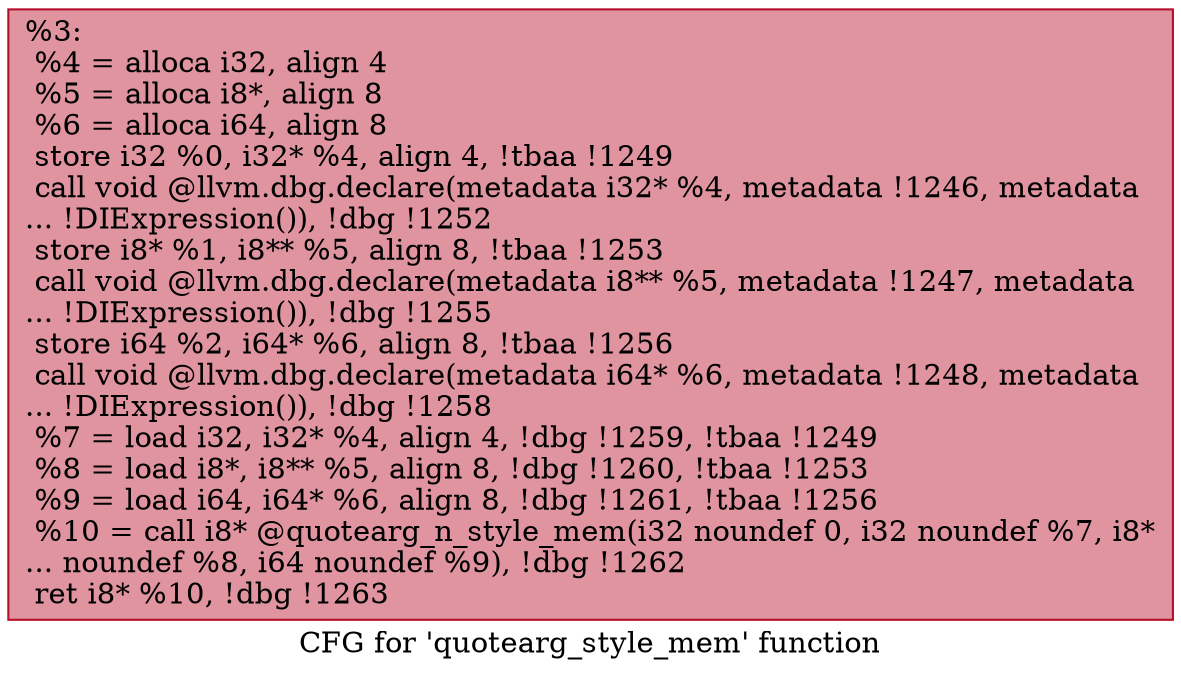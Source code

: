digraph "CFG for 'quotearg_style_mem' function" {
	label="CFG for 'quotearg_style_mem' function";

	Node0x11e1ba0 [shape=record,color="#b70d28ff", style=filled, fillcolor="#b70d2870",label="{%3:\l  %4 = alloca i32, align 4\l  %5 = alloca i8*, align 8\l  %6 = alloca i64, align 8\l  store i32 %0, i32* %4, align 4, !tbaa !1249\l  call void @llvm.dbg.declare(metadata i32* %4, metadata !1246, metadata\l... !DIExpression()), !dbg !1252\l  store i8* %1, i8** %5, align 8, !tbaa !1253\l  call void @llvm.dbg.declare(metadata i8** %5, metadata !1247, metadata\l... !DIExpression()), !dbg !1255\l  store i64 %2, i64* %6, align 8, !tbaa !1256\l  call void @llvm.dbg.declare(metadata i64* %6, metadata !1248, metadata\l... !DIExpression()), !dbg !1258\l  %7 = load i32, i32* %4, align 4, !dbg !1259, !tbaa !1249\l  %8 = load i8*, i8** %5, align 8, !dbg !1260, !tbaa !1253\l  %9 = load i64, i64* %6, align 8, !dbg !1261, !tbaa !1256\l  %10 = call i8* @quotearg_n_style_mem(i32 noundef 0, i32 noundef %7, i8*\l... noundef %8, i64 noundef %9), !dbg !1262\l  ret i8* %10, !dbg !1263\l}"];
}
